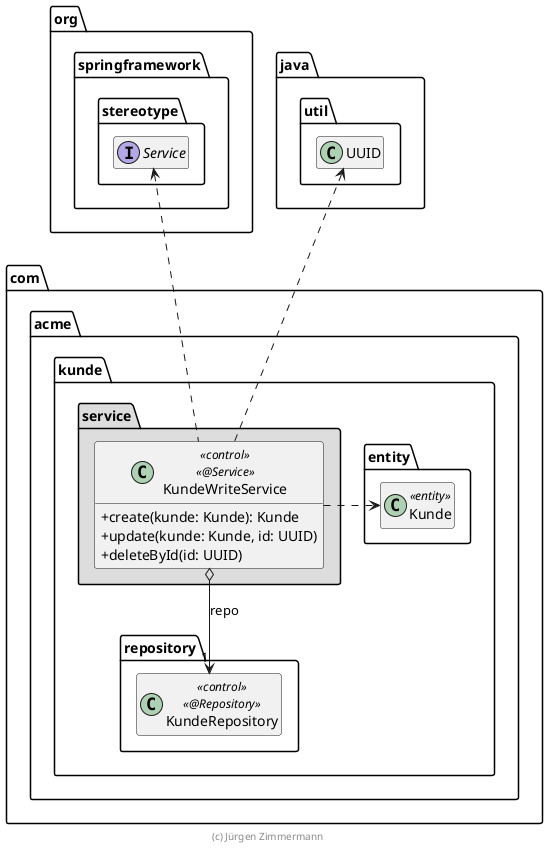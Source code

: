 ' Copyright (C) 2019 - present Juergen Zimmermann, Hochschule Karlsruhe
'
' This program is free software: you can redistribute it and/or modify
' it under the terms of the GNU General Public License as published by
' the Free Software Foundation, either version 3 of the License, or
' (at your option) any later version.
'
' This program is distributed in the hope that it will be useful,
' but WITHOUT ANY WARRANTY; without even the implied warranty of
' MERCHANTABILITY or FITNESS FOR A PARTICULAR PURPOSE.  See the
' GNU General Public License for more details.
'
' You should have received a copy of the GNU General Public License
' along with this program.  If not, see <https://www.gnu.org/licenses/>.
@startuml KundeWriteService

skinparam classAttributeIconSize 0

package org.springframework.stereotype {
    interface Service
}

package java.util {
    class UUID
}

package com.acme.kunde {
    package entity {
        class Kunde << entity >>
    }

    package repository {
        class KundeRepository << control >> << @Repository >>
    }

    package service #DDDDDD {
        class KundeWriteService << control >> << @Service >> {
            + create(kunde: Kunde): Kunde
            + update(kunde: Kunde, id: UUID)
            + deleteById(id: UUID)
        }

        KundeWriteService o--> "1" KundeRepository : repo
        KundeWriteService .right.> Kunde
        KundeWriteService .up.> Service
        KundeWriteService .up.> UUID
    }
}

hide empty members

footer (c) Jürgen Zimmermann

@enduml
